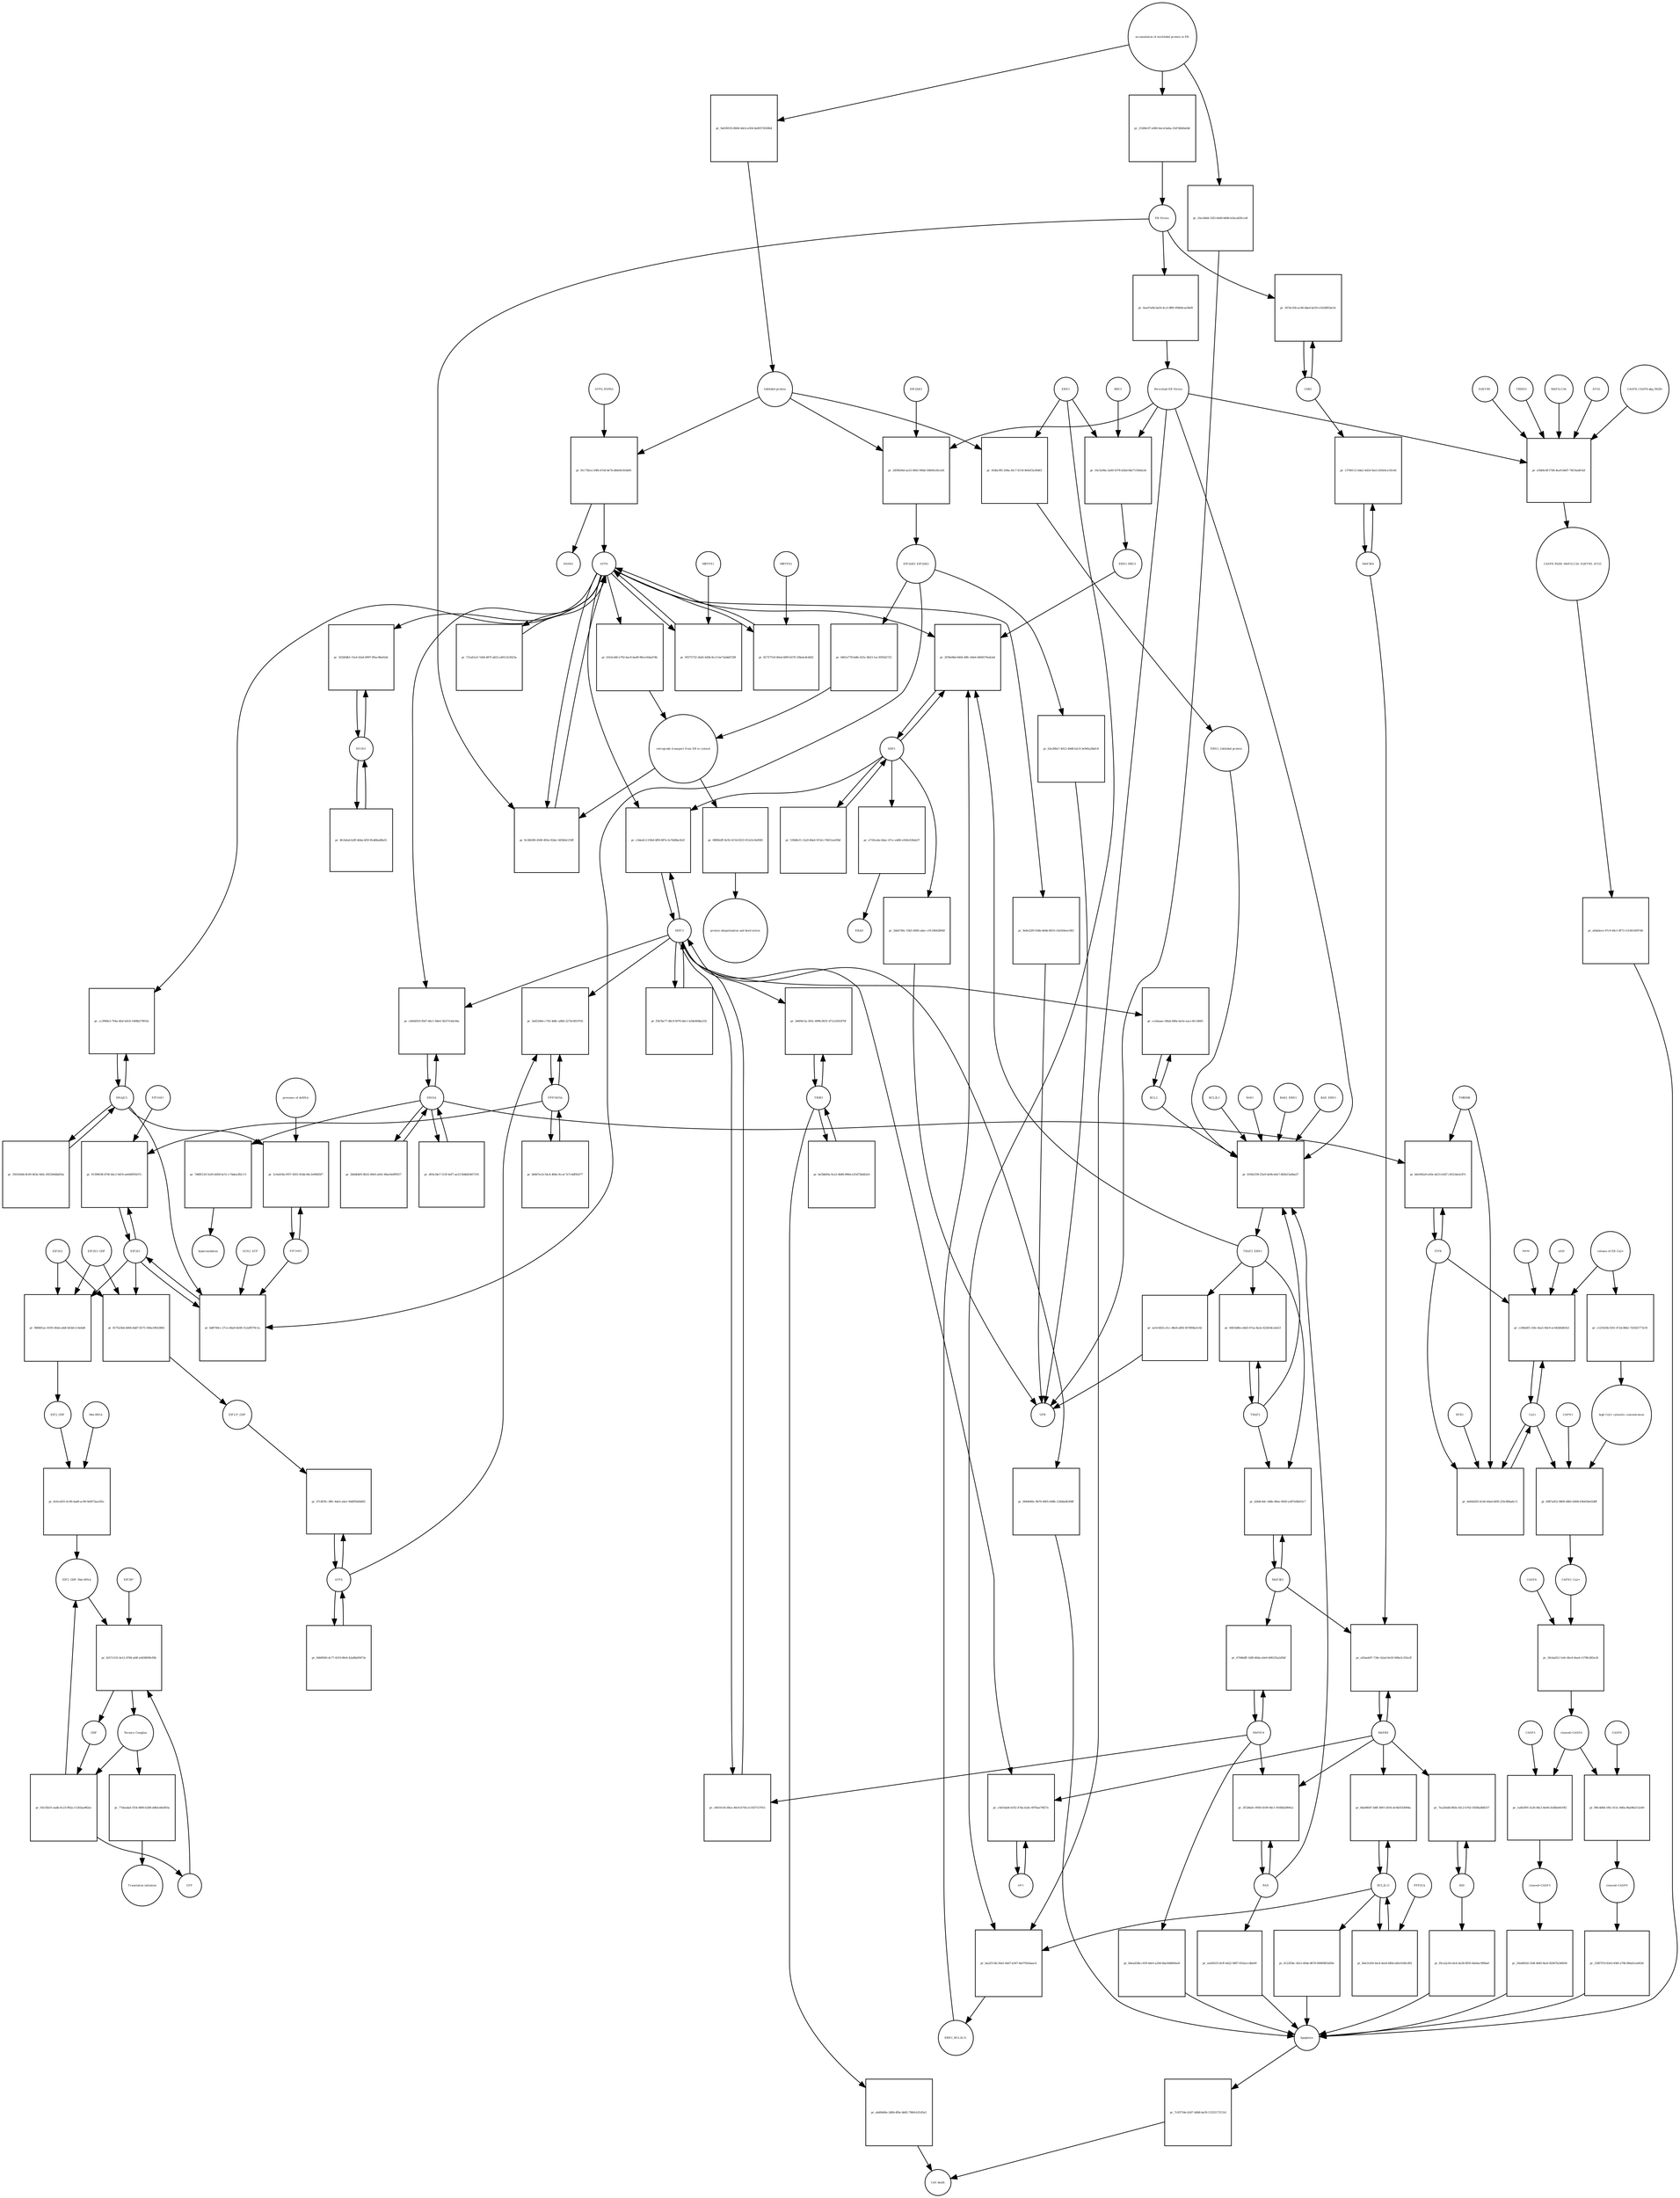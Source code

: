 strict digraph  {
ATF6_HSPA5 [annotation="", bipartite=0, cls=complex, fontsize=4, label=ATF6_HSPA5, shape=circle];
"pr_81c75bca-50fb-47e8-be7b-db6e8c81bb91" [annotation="", bipartite=1, cls=process, fontsize=4, label="pr_81c75bca-50fb-47e8-be7b-db6e8c81bb91", shape=square];
ATF6 [annotation="urn_miriam_hgnc.symbol_ATF6", bipartite=0, cls=macromolecule, fontsize=4, label=ATF6, shape=circle];
HSPA5 [annotation="urn_miriam_hgnc.symbol_HSPA5", bipartite=0, cls=macromolecule, fontsize=4, label=HSPA5, shape=circle];
"Unfolded protein" [annotation="", bipartite=0, cls=macromolecule, fontsize=4, label="Unfolded protein", shape=circle];
ERN1 [annotation="urn_miriam_hgnc.symbol_ERN1", bipartite=0, cls=macromolecule, fontsize=4, label=ERN1, shape=circle];
"pr_454bc9f5-206a-45c7-8118-8e6ef3a30d63" [annotation="", bipartite=1, cls=process, fontsize=4, label="pr_454bc9f5-206a-45c7-8118-8e6ef3a30d63", shape=square];
"ERN1_Unfolded protein" [annotation="", bipartite=0, cls=complex, fontsize=4, label="ERN1_Unfolded protein", shape=circle];
EIF2AK3_EIF2AK3 [annotation="", bipartite=0, cls=complex, fontsize=4, label=EIF2AK3_EIF2AK3, shape=circle];
"pr_6461e778-bdfe-425c-8b23-1ec359542723" [annotation="", bipartite=1, cls=process, fontsize=4, label="pr_6461e778-bdfe-425c-8b23-1ec359542723", shape=square];
"retrograde transport from ER to cytosol" [annotation="", bipartite=0, cls=phenotype, fontsize=4, label="retrograde transport from ER to cytosol", shape=circle];
"pr_61b3cd4f-e792-4ac9-bed9-98ce164ad74b" [annotation="", bipartite=1, cls=process, fontsize=4, label="pr_61b3cd4f-e792-4ac9-bed9-98ce164ad74b", shape=square];
"pr_0890b2ff-8c92-4154-8333-912e5c9e0f49" [annotation="", bipartite=1, cls=process, fontsize=4, label="pr_0890b2ff-8c92-4154-8333-912e5c9e0f49", shape=square];
"protein ubiquitination and destruction" [annotation="", bipartite=0, cls=phenotype, fontsize=4, label="protein ubiquitination and destruction", shape=circle];
"pr_810b2339-25e0-4e0b-b0a7-8b5b15a6ba27" [annotation="", bipartite=1, cls=process, fontsize=4, label="pr_810b2339-25e0-4e0b-b0a7-8b5b15a6ba27", shape=square];
TRAF2_ERN1 [annotation="", bipartite=0, cls=complex, fontsize=4, label=TRAF2_ERN1, shape=circle];
BAK1_ERN1 [annotation="", bipartite=0, cls=complex, fontsize=4, label=BAK1_ERN1, shape=circle];
BAX_ERN1 [annotation="", bipartite=0, cls=complex, fontsize=4, label=BAX_ERN1, shape=circle];
BCL2 [annotation="urn_miriam_hgnc.symbol_BCL2", bipartite=0, cls="nucleic acid feature", fontsize=4, label=BCL2, shape=circle];
BCL2L1 [annotation="urn_miriam_hgnc.symbol_BCL2L1", bipartite=0, cls=macromolecule, fontsize=4, label=BCL2L1, shape=circle];
"Persistant ER Stress" [annotation="", bipartite=0, cls=phenotype, fontsize=4, label="Persistant ER Stress", shape=circle];
BAX [annotation="urn_miriam_hgnc.symbol_BAX", bipartite=0, cls=macromolecule, fontsize=4, label=BAX, shape=circle];
BAK1 [annotation="urn_miriam_hgnc.symbol_BAK1", bipartite=0, cls=macromolecule, fontsize=4, label=BAK1, shape=circle];
TRAF2 [annotation="urn_miriam_hgnc.symbol_TRAF2", bipartite=0, cls=macromolecule, fontsize=4, label=TRAF2, shape=circle];
XBP1 [annotation="urn_miriam_hgnc.symbol_XBP1", bipartite=0, cls=macromolecule, fontsize=4, label=XBP1, shape=circle];
"pr_2f39e0bb-6464-49fc-b9e6-0d94576edcbd" [annotation="", bipartite=1, cls=process, fontsize=4, label="pr_2f39e0bb-6464-49fc-b9e6-0d94576edcbd", shape=square];
ERN1_BBC3 [annotation="", bipartite=0, cls=complex, fontsize=4, label=ERN1_BBC3, shape=circle];
ERN1_BCL2L11 [annotation="", bipartite=0, cls=complex, fontsize=4, label=ERN1_BCL2L11, shape=circle];
"pr_539d0cf1-12a9-46a6-915d-c74651ee05bf" [annotation="", bipartite=1, cls=process, fontsize=4, label="pr_539d0cf1-12a9-46a6-915d-c74651ee05bf", shape=square];
"pr_e718ca4a-6dac-47cc-a460-e504c636ab37" [annotation="", bipartite=1, cls=process, fontsize=4, label="pr_e718ca4a-6dac-47cc-a460-e504c636ab37", shape=square];
ERAD [annotation="", bipartite=0, cls=phenotype, fontsize=4, label=ERAD, shape=circle];
"pr_3deb746c-55b5-4085-abec-c9119b428940" [annotation="", bipartite=1, cls=process, fontsize=4, label="pr_3deb746c-55b5-4085-abec-c9119b428940", shape=square];
UPR [annotation="", bipartite=0, cls=phenotype, fontsize=4, label=UPR, shape=circle];
"pr_6461b86e-ebd3-47ea-8a2e-622b54ca4a53" [annotation="", bipartite=1, cls=process, fontsize=4, label="pr_6461b86e-ebd3-47ea-8a2e-622b54ca4a53", shape=square];
MAPK8 [annotation="urn_miriam_hgnc.symbol_MAPK8", bipartite=0, cls=macromolecule, fontsize=4, label=MAPK8, shape=circle];
"pr_a93aeb97-734c-42ad-9e18-589a3c192e2f" [annotation="", bipartite=1, cls=process, fontsize=4, label="pr_a93aeb97-734c-42ad-9e18-589a3c192e2f", shape=square];
MAP3K4 [annotation="urn_miriam_hgnc.symbol_MAP3K4", bipartite=0, cls=macromolecule, fontsize=4, label=MAP3K4, shape=circle];
MAP3K5 [annotation="urn_miriam_hgnc.symbol_MAP3K5", bipartite=0, cls=macromolecule, fontsize=4, label=MAP3K5, shape=circle];
MAPK14 [annotation="urn_miriam_hgnc.symbol_MAPK14", bipartite=0, cls=macromolecule, fontsize=4, label=MAPK14, shape=circle];
"pr_47946dff-1bf8-40da-a0e9-b90235a2d5bf" [annotation="", bipartite=1, cls=process, fontsize=4, label="pr_47946dff-1bf8-40da-a0e9-b90235a2d5bf", shape=square];
"pr_b0ead34b-c459-4dc6-a29d-6ba56b800ee8" [annotation="", bipartite=1, cls=process, fontsize=4, label="pr_b0ead34b-c459-4dc6-a29d-6ba56b800ee8", shape=square];
Apoptosis [annotation="", bipartite=0, cls=phenotype, fontsize=4, label=Apoptosis, shape=circle];
DDIT3 [annotation="urn_miriam_hgnc.symbol_DDIT3", bipartite=0, cls=macromolecule, fontsize=4, label=DDIT3, shape=circle];
"pr_c8610c45-68ce-40c8-b756-e11837157051" [annotation="", bipartite=1, cls=process, fontsize=4, label="pr_c8610c45-68ce-40c8-b756-e11837157051", shape=square];
"pr_0944049c-9b70-4905-b986-124bbe8b308f" [annotation="", bipartite=1, cls=process, fontsize=4, label="pr_0944049c-9b70-4905-b986-124bbe8b308f", shape=square];
"pr_ccebaaac-68ab-406a-be5e-eacc3fc14665" [annotation="", bipartite=1, cls=process, fontsize=4, label="pr_ccebaaac-68ab-406a-be5e-eacc3fc14665", shape=square];
"pr_9c3843f6-4569-493a-92da-14f2b0e135ff" [annotation="", bipartite=1, cls=process, fontsize=4, label="pr_9c3843f6-4569-493a-92da-14f2b0e135ff", shape=square];
"ER Stress" [annotation="", bipartite=0, cls=phenotype, fontsize=4, label="ER Stress", shape=circle];
"pr_95575732-2bd5-4d3b-8cc5-be73ab6d72f8" [annotation="", bipartite=1, cls=process, fontsize=4, label="pr_95575732-2bd5-4d3b-8cc5-be73ab6d72f8", shape=square];
MBTPS1 [annotation="urn_miriam_hgnc.symbol_MBTPS1", bipartite=0, cls=macromolecule, fontsize=4, label=MBTPS1, shape=circle];
"pr_817577e9-49ed-49f9-b576-1f8a4c8cbfd2" [annotation="", bipartite=1, cls=process, fontsize=4, label="pr_817577e9-49ed-49f9-b576-1f8a4c8cbfd2", shape=square];
MBTPS2 [annotation="urn_miriam_hgnc.symbol_MBTPS2", bipartite=0, cls=macromolecule, fontsize=4, label=MBTPS2, shape=circle];
"pr_721a61a5-7e84-487f-a822-a40123cf623a" [annotation="", bipartite=1, cls=process, fontsize=4, label="pr_721a61a5-7e84-487f-a822-a40123cf623a", shape=square];
"pr_f5b7be77-48c9-4976-b6c1-b34e664ba332" [annotation="", bipartite=1, cls=process, fontsize=4, label="pr_f5b7be77-48c9-4976-b6c1-b34e664ba332", shape=square];
"pr_c5deefc2-036d-4ff8-887e-fa7448be2b1f" [annotation="", bipartite=1, cls=process, fontsize=4, label="pr_c5deefc2-036d-4ff8-887e-fa7448be2b1f", shape=square];
EIF2S1 [annotation="urn_miriam_hgnc.symbol_EIF2S1", bipartite=0, cls=macromolecule, fontsize=4, label=EIF2S1, shape=circle];
"pr_bd8749cc-27ce-46a9-8e08-512aff079c1a" [annotation="", bipartite=1, cls=process, fontsize=4, label="pr_bd8749cc-27ce-46a9-8e08-512aff079c1a", shape=square];
GCN2_ATP [annotation="", bipartite=0, cls=complex, fontsize=4, label=GCN2_ATP, shape=circle];
EIF2AK2 [annotation="urn_miriam_hgnc.symbol_EIF2AK2", bipartite=0, cls=macromolecule, fontsize=4, label=EIF2AK2, shape=circle];
DNAJC3 [annotation="urn_miriam_hgnc.symbol_DNAJC3", bipartite=0, cls=macromolecule, fontsize=4, label=DNAJC3, shape=circle];
EIF2S2 [annotation="urn_miriam_hgnc.symbol_EIF2S2", bipartite=0, cls=macromolecule, fontsize=4, label=EIF2S2, shape=circle];
"pr_988401ac-8195-40ab-a4df-b63dc1c0ebd4" [annotation="", bipartite=1, cls=process, fontsize=4, label="pr_988401ac-8195-40ab-a4df-b63dc1c0ebd4", shape=square];
EIF2S3_GDP [annotation="", bipartite=0, cls=complex, fontsize=4, label=EIF2S3_GDP, shape=circle];
EIF2_GDP [annotation="", bipartite=0, cls=complex, fontsize=4, label=EIF2_GDP, shape=circle];
"EIF2_GDP_Met-tRNA" [annotation="", bipartite=0, cls=complex, fontsize=4, label="EIF2_GDP_Met-tRNA", shape=circle];
"pr_6257c533-4e12-4784-afdf-a4438099cf0b" [annotation="", bipartite=1, cls=process, fontsize=4, label="pr_6257c533-4e12-4784-afdf-a4438099cf0b", shape=square];
"Ternary Complex" [annotation="", bipartite=0, cls=complex, fontsize=4, label="Ternary Complex", shape=circle];
"EIF2B*" [annotation="", bipartite=0, cls=complex, fontsize=4, label="EIF2B*", shape=circle];
GTP [annotation="urn_miriam_obo.chebi_CHEBI%3A57600", bipartite=0, cls="simple chemical", fontsize=4, label=GTP, shape=circle];
GDP [annotation="urn_miriam_obo.chebi_CHEBI%3A65180", bipartite=0, cls="simple chemical", fontsize=4, label=GDP, shape=circle];
"pr_03e35b31-eadb-4c23-992a-11263aa982ec" [annotation="", bipartite=1, cls=process, fontsize=4, label="pr_03e35b31-eadb-4c23-992a-11263aa982ec", shape=square];
ATF4 [annotation="urn_miriam_hgnc.symbol_ATF4", bipartite=0, cls=macromolecule, fontsize=4, label=ATF4, shape=circle];
"pr_97c8f3fc-38fc-4de5-a4a1-94df05bfdd92" [annotation="", bipartite=1, cls=process, fontsize=4, label="pr_97c8f3fc-38fc-4de5-a4a1-94df05bfdd92", shape=square];
"EIF2-P_GDP" [annotation="", bipartite=0, cls=complex, fontsize=4, label="EIF2-P_GDP", shape=circle];
"pr_f446f9d5-dc77-4319-8fe8-42a88af9473e" [annotation="", bipartite=1, cls=process, fontsize=4, label="pr_f446f9d5-dc77-4319-8fe8-42a88af9473e", shape=square];
PPP1R15A [annotation="urn_miriam_hgnc.symbol_PPP1R15A", bipartite=0, cls=macromolecule, fontsize=4, label=PPP1R15A, shape=circle];
"pr_5a65240e-c763-4d8c-a8b0-2274c08197d1" [annotation="", bipartite=1, cls=process, fontsize=4, label="pr_5a65240e-c763-4d8c-a8b0-2274c08197d1", shape=square];
"pr_b8467ecb-54c4-466e-9ccd-7e7c4df92477" [annotation="", bipartite=1, cls=process, fontsize=4, label="pr_b8467ecb-54c4-466e-9ccd-7e7c4df92477", shape=square];
"pr_77deadad-1f54-4800-b286-ddfdcd4e693a" [annotation="", bipartite=1, cls=process, fontsize=4, label="pr_77deadad-1f54-4800-b286-ddfdcd4e693a", shape=square];
"Translation initiation" [annotation="", bipartite=0, cls=phenotype, fontsize=4, label="Translation initiation", shape=circle];
"pr_b2b8c4dc-3d8e-49ee-9450-a387e0bb53c7" [annotation="", bipartite=1, cls=process, fontsize=4, label="pr_b2b8c4dc-3d8e-49ee-9450-a387e0bb53c7", shape=square];
ERO1A [annotation="urn_miriam_hgnc.symbol_ERO1A", bipartite=0, cls=macromolecule, fontsize=4, label=ERO1A, shape=circle];
"pr_cb60d503-f0d7-46c1-9de0-30cf7e3dc64a" [annotation="", bipartite=1, cls=process, fontsize=4, label="pr_cb60d503-f0d7-46c1-9de0-30cf7e3dc64a", shape=square];
"pr_d93e34e7-515f-4ef7-ae23-fb4b82467193" [annotation="", bipartite=1, cls=process, fontsize=4, label="pr_d93e34e7-515f-4ef7-ae23-fb4b82467193", shape=square];
"pr_91396638-d74f-44c2-9d19-ae646f05637c" [annotation="", bipartite=1, cls=process, fontsize=4, label="pr_91396638-d74f-44c2-9d19-ae646f05637c", shape=square];
EIF2AK1 [annotation="urn_miriam_hgnc.symbol_EIF2AK1", bipartite=0, cls=macromolecule, fontsize=4, label=EIF2AK1, shape=circle];
"pr_3f328a0c-0959-4109-9dc1-916fbb28941a" [annotation="", bipartite=1, cls=process, fontsize=4, label="pr_3f328a0c-0959-4109-9dc1-916fbb28941a", shape=square];
"pr_eed361f3-8cff-4d22-9087-81faeccdbe00" [annotation="", bipartite=1, cls=process, fontsize=4, label="pr_eed361f3-8cff-4d22-9087-81faeccdbe00", shape=square];
"Ca2+" [annotation="urn_miriam_obo.chebi_CHEBI%3A29108", bipartite=0, cls="simple chemical", fontsize=4, label="Ca2+", shape=circle];
"pr_c249a6f3-33fe-4ea5-9dc9-ec442b0d61b3" [annotation="", bipartite=1, cls=process, fontsize=4, label="pr_c249a6f3-33fe-4ea5-9dc9-ec442b0d61b3", shape=square];
"release of ER Ca2+" [annotation="", bipartite=0, cls=phenotype, fontsize=4, label="release of ER Ca2+", shape=circle];
ITPR [annotation="urn_miriam_hgnc.symbol_ITPR1|urn_miriam_hgnc.symbol_ITPR2|urn_miriam_hgnc.symbol_ITPR3", bipartite=0, cls=macromolecule, fontsize=4, label=ITPR, shape=circle];
MAM [annotation="", bipartite=0, cls=phenotype, fontsize=4, label=MAM, shape=circle];
s619 [annotation="", bipartite=0, cls=complex, fontsize=4, label=s619, shape=circle];
"pr_13766112-6da2-4d24-9ae2-b50e4ce33c6d" [annotation="", bipartite=1, cls=process, fontsize=4, label="pr_13766112-6da2-4d24-9ae2-b50e4ce33c6d", shape=square];
CDK5 [annotation="urn_miriam_hgnc.symbol_CDK5", bipartite=0, cls=macromolecule, fontsize=4, label=CDK5, shape=circle];
"pr_307dc55b-ac96-4bed-be59-e102df81be1b" [annotation="", bipartite=1, cls="uncertain process", fontsize=4, label="pr_307dc55b-ac96-4bed-be59-e102df81be1b", shape=square];
"pr_7c83734e-b247-4db8-be59-15253172151d" [annotation="", bipartite=1, cls=process, fontsize=4, label="pr_7c83734e-b247-4db8-be59-15253172151d", shape=square];
"Cell death" [annotation="", bipartite=0, cls=phenotype, fontsize=4, label="Cell death", shape=circle];
"pr_de84d205-6cb0-40ad-bf09-218c80ba6c11" [annotation="", bipartite=1, cls=process, fontsize=4, label="pr_de84d205-6cb0-40ad-bf09-218c80ba6c11", shape=square];
TMBIM6 [annotation="urn_miriam_hgnc.symbol_TMBIM6", bipartite=0, cls=macromolecule, fontsize=4, label=TMBIM6, shape=circle];
RYR1 [annotation="urn_miriam_hgnc.symbol_RYR1", bipartite=0, cls=macromolecule, fontsize=4, label=RYR1, shape=circle];
EIF2AK3 [annotation="urn_miriam_hgnc.symbol_EIF2AK3", bipartite=0, cls=macromolecule, fontsize=4, label=EIF2AK3, shape=circle];
"pr_2d59b56d-aa23-4843-99dd-50b00e28ce26" [annotation="", bipartite=1, cls=process, fontsize=4, label="pr_2d59b56d-aa23-4843-99dd-50b00e28ce26", shape=square];
"pr_7d885120-5e20-4d58-bc51-c74dea382c13" [annotation="", bipartite=1, cls=process, fontsize=4, label="pr_7d885120-5e20-4d58-bc51-c74dea382c13", shape=square];
hyperoxidation [annotation="", bipartite=0, cls=phenotype, fontsize=4, label=hyperoxidation, shape=circle];
"pr_2b0db405-8b32-49e0-a641-46ee9a9f9557" [annotation="", bipartite=1, cls=process, fontsize=4, label="pr_2b0db405-8b32-49e0-a641-46ee9a9f9557", shape=square];
"pr_0ae47a0b-ba50-4ccf-8ff6-958b9cae5b09" [annotation="", bipartite=1, cls=process, fontsize=4, label="pr_0ae47a0b-ba50-4ccf-8ff6-958b9cae5b09", shape=square];
"CASP8_CASP8-ubq_FADD" [annotation="", bipartite=0, cls=complex, fontsize=4, label="CASP8_CASP8-ubq_FADD", shape=circle];
"pr_e5b66c8f-f7d9-4ea9-b8d7-74f14adfcfaf" [annotation="", bipartite=1, cls=process, fontsize=4, label="pr_e5b66c8f-f7d9-4ea9-b8d7-74f14adfcfaf", shape=square];
"SQSTM1 " [annotation="urn_miriam_hgnc.symbol_SQSTM1", bipartite=0, cls=macromolecule, fontsize=4, label="SQSTM1 ", shape=circle];
CASP8_FADD_MAP1LC3A_SQSTM1_ATG5 [annotation="", bipartite=0, cls=complex, fontsize=4, label=CASP8_FADD_MAP1LC3A_SQSTM1_ATG5, shape=circle];
TRIM13 [annotation="urn_miriam_hgnc.symbol_TRIM13", bipartite=0, cls=macromolecule, fontsize=4, label=TRIM13, shape=circle];
MAP1LC3A [annotation="urn_miriam_hgnc.symbol_MAP1LC3A", bipartite=0, cls=macromolecule, fontsize=4, label=MAP1LC3A, shape=circle];
ATG5 [annotation="urn_miriam_hgnc.symbol_ATG5", bipartite=0, cls=macromolecule, fontsize=4, label=ATG5, shape=circle];
"pr_afdabece-97c9-44c1-8f73-1514614097d0" [annotation="", bipartite=1, cls=process, fontsize=4, label="pr_afdabece-97c9-44c1-8f73-1514614097d0", shape=square];
"AP-1" [annotation="urn_miriam_hgnc.symbol_FOS|urn_miriam_hgnc.symbol_FOSB|urn_miriam_hgnc.symbol_FOSL1|urn_miriam_hgnc.symbol_FOSL2|urn_miriam_hgnc.symbol_JUN|urn_miriam_hgnc.symbol_JUNB|urn_miriam_hgnc.symbol_JUND", bipartite=0, cls=macromolecule, fontsize=4, label="AP-1", shape=circle];
"pr_c5d10ab4-b102-47da-b2dc-697bae79f27e" [annotation="", bipartite=1, cls=process, fontsize=4, label="pr_c5d10ab4-b102-47da-b2dc-697bae79f27e", shape=square];
"pr_5c0a818a-f057-4501-81bb-66c2e90fd5f7" [annotation="", bipartite=1, cls=process, fontsize=4, label="pr_5c0a818a-f057-4501-81bb-66c2e90fd5f7", shape=square];
"presence of dsRNA" [annotation="", bipartite=0, cls=phenotype, fontsize=4, label="presence of dsRNA", shape=circle];
"Met-tRNA" [annotation="urn_miriam_hgnc_HGNC%3A34779", bipartite=0, cls="nucleic acid feature", fontsize=4, label="Met-tRNA", shape=circle];
"pr_8c6ce831-6c99-4ad9-ac99-9ef673aa182c" [annotation="", bipartite=1, cls=process, fontsize=4, label="pr_8c6ce831-6c99-4ad9-ac99-9ef673aa182c", shape=square];
"pr_8175e5b4-b664-4dd7-8375-506a19652804" [annotation="", bipartite=1, cls=process, fontsize=4, label="pr_8175e5b4-b664-4dd7-8375-506a19652804", shape=square];
"accumulation of misfolded protein in ER" [annotation="", bipartite=0, cls=phenotype, fontsize=4, label="accumulation of misfolded protein in ER", shape=circle];
"pr_9a038193-8666-4dcb-a504-4a00574549b4" [annotation="", bipartite=1, cls=process, fontsize=4, label="pr_9a038193-8666-4dcb-a504-4a00574549b4", shape=square];
"pr_21684c97-e060-4ecd-beba-25d7db40afdd" [annotation="", bipartite=1, cls=process, fontsize=4, label="pr_21684c97-e060-4ecd-beba-25d7db40afdd", shape=square];
"pr_1fac0dd4-33f3-4449-b696-b1bca82fcce8" [annotation="", bipartite=1, cls=process, fontsize=4, label="pr_1fac0dd4-33f3-4449-b696-b1bca82fcce8", shape=square];
"pr_62e390a7-4012-49d8-b2c9-3e945a28efc8" [annotation="", bipartite=1, cls=process, fontsize=4, label="pr_62e390a7-4012-49d8-b2c9-3e945a28efc8", shape=square];
"pr_ee5c0d1b-cfcc-48e8-a892-fb76f6be3c42" [annotation="", bipartite=1, cls=process, fontsize=4, label="pr_ee5c0d1b-cfcc-48e8-a892-fb76f6be3c42", shape=square];
"pr_9e8e22f0-934b-4b4b-8033-c0a504eec083" [annotation="", bipartite=1, cls=process, fontsize=4, label="pr_9e8e22f0-934b-4b4b-8033-c0a504eec083", shape=square];
BCL2L11 [annotation="urn_miriam_hgnc.symbol_BCL2L11", bipartite=0, cls=macromolecule, fontsize=4, label=BCL2L11, shape=circle];
"pr_6be48047-b4ff-4901-b016-dc4b5554004a" [annotation="", bipartite=1, cls=process, fontsize=4, label="pr_6be48047-b4ff-4901-b016-dc4b5554004a", shape=square];
BID [annotation="urn_miriam_hgnc.symbol_BID", bipartite=0, cls=macromolecule, fontsize=4, label=BID, shape=circle];
"pr_7ea20a8d-883e-45c2-b7b3-505fba8b8337" [annotation="", bipartite=1, cls=process, fontsize=4, label="pr_7ea20a8d-883e-45c2-b7b3-505fba8b8337", shape=square];
"pr_6123f3bc-45e1-40da-8678-090f0803d50e" [annotation="", bipartite=1, cls=process, fontsize=4, label="pr_6123f3bc-45e1-40da-8678-090f0803d50e", shape=square];
"pr_f0ca2a34-e4cb-4a38-8f50-44e6ac9f6ba0" [annotation="", bipartite=1, cls=process, fontsize=4, label="pr_f0ca2a34-e4cb-4a38-8f50-44e6ac9f6ba0", shape=square];
"pr_ba2d7c4b-30a5-44d7-b347-4a0793ebaacb" [annotation="", bipartite=1, cls=process, fontsize=4, label="pr_ba2d7c4b-30a5-44d7-b347-4a0793ebaacb", shape=square];
"pr_16c5a94a-2a60-4378-b2bd-6be7135b4a3d" [annotation="", bipartite=1, cls=process, fontsize=4, label="pr_16c5a94a-2a60-4378-b2bd-6be7135b4a3d", shape=square];
BBC3 [annotation="urn_miriam_hgnc.symbol_BBC3", bipartite=0, cls=macromolecule, fontsize=4, label=BBC3, shape=circle];
"pr_b0e31d34-fdcd-4ee8-bfbd-ab0c634fcd93" [annotation="", bipartite=1, cls=process, fontsize=4, label="pr_b0e31d34-fdcd-4ee8-bfbd-ab0c634fcd93", shape=square];
PPP2CA [annotation="urn_miriam_hgnc.symbol_PPP2CA", bipartite=0, cls=macromolecule, fontsize=4, label=PPP2CA, shape=circle];
TRIB3 [annotation="urn_miriam_hgnc.symbol_TRIB3", bipartite=0, cls=macromolecule, fontsize=4, label=TRIB3, shape=circle];
"pr_24600c5a-305c-499b-8031-d71e2581870f" [annotation="", bipartite=1, cls=process, fontsize=4, label="pr_24600c5a-305c-499b-8031-d71e2581870f", shape=square];
"pr_be5bb69a-9ca2-4b86-896d-e25d72bd42a9" [annotation="", bipartite=1, cls=process, fontsize=4, label="pr_be5bb69a-9ca2-4b86-896d-e25d72bd42a9", shape=square];
"pr_abd04d6e-2d0b-4f0e-bb82-7860cb31d5e2" [annotation="", bipartite=1, cls=process, fontsize=4, label="pr_abd04d6e-2d0b-4f0e-bb82-7860cb31d5e2", shape=square];
"pr_c125416b-f201-472d-86b1-7d1825773c91" [annotation="", bipartite=1, cls=process, fontsize=4, label="pr_c125416b-f201-472d-86b1-7d1825773c91", shape=square];
"high Ca2+ cytosolic concentration" [annotation="", bipartite=0, cls=phenotype, fontsize=4, label="high Ca2+ cytosolic concentration", shape=circle];
"pr_cc3906e3-704a-4faf-b418-1068b27991fe" [annotation="", bipartite=1, cls=process, fontsize=4, label="pr_cc3906e3-704a-4faf-b418-1068b27991fe", shape=square];
"pr_3561b9d4-8c69-463a-9d3c-69220d4bd50a" [annotation="", bipartite=1, cls=process, fontsize=4, label="pr_3561b9d4-8c69-463a-9d3c-69220d4bd50a", shape=square];
"pr_b0e945a9-e45e-4e53-b3d7-c85234a5c87c" [annotation="", bipartite=1, cls=process, fontsize=4, label="pr_b0e945a9-e45e-4e53-b3d7-c85234a5c87c", shape=square];
CASP4 [annotation="urn_miriam_hgnc.symbol_CASP4", bipartite=0, cls=macromolecule, fontsize=4, label=CASP4, shape=circle];
"pr_50cba921-1efe-4bc6-9ea4-c579fe285e24" [annotation="", bipartite=1, cls=process, fontsize=4, label="pr_50cba921-1efe-4bc6-9ea4-c579fe285e24", shape=square];
"cleaved~CASP4" [annotation="urn_miriam_hgnc.symbol_CASP4", bipartite=0, cls=macromolecule, fontsize=4, label="cleaved~CASP4", shape=circle];
"CAPN1_Ca2+" [annotation="", bipartite=0, cls=complex, fontsize=4, label="CAPN1_Ca2+", shape=circle];
CASP3 [annotation="urn_miriam_hgnc.symbol_CASP3", bipartite=0, cls=macromolecule, fontsize=4, label=CASP3, shape=circle];
"pr_1a6b3f91-fa30-48c2-8e06-d1dfbe6619f2" [annotation="", bipartite=1, cls=process, fontsize=4, label="pr_1a6b3f91-fa30-48c2-8e06-d1dfbe6619f2", shape=square];
"cleaved~CASP3" [annotation="urn_miriam_hgnc.symbol_CASP3", bipartite=0, cls=macromolecule, fontsize=4, label="cleaved~CASP3", shape=circle];
CASP9 [annotation="urn_miriam_hgnc.symbol_CSAP9", bipartite=0, cls=macromolecule, fontsize=4, label=CASP9, shape=circle];
"pr_f8fcdd9d-1f0c-415c-9d0a-8ba98a512e00" [annotation="", bipartite=1, cls=process, fontsize=4, label="pr_f8fcdd9d-1f0c-415c-9d0a-8ba98a512e00", shape=square];
"cleaved~CASP9" [annotation="urn_miriam_hgnc.symbol_CASP9", bipartite=0, cls=macromolecule, fontsize=4, label="cleaved~CASP9", shape=circle];
CAPN1 [annotation="urn_miriam_hgnc.symbol_CAPN1", bipartite=0, cls=macromolecule, fontsize=4, label=CAPN1, shape=circle];
"pr_6087a052-9800-48b5-b908-636430e62d0f" [annotation="", bipartite=1, cls=process, fontsize=4, label="pr_6087a052-9800-48b5-b908-636430e62d0f", shape=square];
"pr_20ed692d-53df-4b85-8eef-82067b246936" [annotation="", bipartite=1, cls=process, fontsize=4, label="pr_20ed692d-53df-4b85-8eef-82067b246936", shape=square];
"pr_23f87f19-83e0-456f-a70b-f86afa1a843d" [annotation="", bipartite=1, cls=process, fontsize=4, label="pr_23f87f19-83e0-456f-a70b-f86afa1a843d", shape=square];
HYOU1 [annotation="urn_miriam_hgnc.symbol_HYOU1", bipartite=0, cls=macromolecule, fontsize=4, label=HYOU1, shape=circle];
"pr_32540db5-15e4-43a6-8997-fffac9be02dc" [annotation="", bipartite=1, cls=process, fontsize=4, label="pr_32540db5-15e4-43a6-8997-fffac9be02dc", shape=square];
"pr_4fcfafad-b2ff-46da-bf5f-ffed6bed8a03" [annotation="", bipartite=1, cls=process, fontsize=4, label="pr_4fcfafad-b2ff-46da-bf5f-ffed6bed8a03", shape=square];
ATF6_HSPA5 -> "pr_81c75bca-50fb-47e8-be7b-db6e8c81bb91"  [annotation="", interaction_type=consumption];
"pr_81c75bca-50fb-47e8-be7b-db6e8c81bb91" -> ATF6  [annotation="", interaction_type=production];
"pr_81c75bca-50fb-47e8-be7b-db6e8c81bb91" -> HSPA5  [annotation="", interaction_type=production];
ATF6 -> "pr_61b3cd4f-e792-4ac9-bed9-98ce164ad74b"  [annotation="", interaction_type=consumption];
ATF6 -> "pr_2f39e0bb-6464-49fc-b9e6-0d94576edcbd"  [annotation="urn_miriam_pubmed_26587781|urn_miriam_pubmed_23430059", interaction_type=catalysis];
ATF6 -> "pr_9c3843f6-4569-493a-92da-14f2b0e135ff"  [annotation="", interaction_type=consumption];
ATF6 -> "pr_95575732-2bd5-4d3b-8cc5-be73ab6d72f8"  [annotation="", interaction_type=consumption];
ATF6 -> "pr_817577e9-49ed-49f9-b576-1f8a4c8cbfd2"  [annotation="", interaction_type=consumption];
ATF6 -> "pr_721a61a5-7e84-487f-a822-a40123cf623a"  [annotation="", interaction_type=consumption];
ATF6 -> "pr_c5deefc2-036d-4ff8-887e-fa7448be2b1f"  [annotation="urn_miriam_pubmed_26587781|urn_miriam_pubmed_17991856|urn_miriam_pubmed_28843399", interaction_type=catalysis];
ATF6 -> "pr_cb60d503-f0d7-46c1-9de0-30cf7e3dc64a"  [annotation="urn_miriam_pubmed_23850759|urn_miriam_pubmed_25387528", interaction_type=catalysis];
ATF6 -> "pr_9e8e22f0-934b-4b4b-8033-c0a504eec083"  [annotation="", interaction_type=consumption];
ATF6 -> "pr_cc3906e3-704a-4faf-b418-1068b27991fe"  [annotation="urn_miriam_pubmed_12601012|urn_miriam_pubmed_18360008", interaction_type=catalysis];
ATF6 -> "pr_32540db5-15e4-43a6-8997-fffac9be02dc"  [annotation=urn_miriam_pubmed_18360008, interaction_type=catalysis];
"Unfolded protein" -> "pr_81c75bca-50fb-47e8-be7b-db6e8c81bb91"  [annotation="urn_miriam_pubmed_19509052|urn_miriam_pubmed_12847084|urn_miriam_pubmed_23850759", interaction_type=catalysis];
"Unfolded protein" -> "pr_454bc9f5-206a-45c7-8118-8e6ef3a30d63"  [annotation="", interaction_type=consumption];
"Unfolded protein" -> "pr_2d59b56d-aa23-4843-99dd-50b00e28ce26"  [annotation=urn_miriam_pubmed_17991856, interaction_type=catalysis];
ERN1 -> "pr_454bc9f5-206a-45c7-8118-8e6ef3a30d63"  [annotation="", interaction_type=consumption];
ERN1 -> "pr_ba2d7c4b-30a5-44d7-b347-4a0793ebaacb"  [annotation="", interaction_type=consumption];
ERN1 -> "pr_16c5a94a-2a60-4378-b2bd-6be7135b4a3d"  [annotation="", interaction_type=consumption];
"pr_454bc9f5-206a-45c7-8118-8e6ef3a30d63" -> "ERN1_Unfolded protein"  [annotation="", interaction_type=production];
"ERN1_Unfolded protein" -> "pr_810b2339-25e0-4e0b-b0a7-8b5b15a6ba27"  [annotation="", interaction_type=consumption];
EIF2AK3_EIF2AK3 -> "pr_6461e778-bdfe-425c-8b23-1ec359542723"  [annotation="", interaction_type=consumption];
EIF2AK3_EIF2AK3 -> "pr_bd8749cc-27ce-46a9-8e08-512aff079c1a"  [annotation="urn_miriam_pubmed_12667446|urn_miriam_pubmed_16246152|urn_miriam_pubmed_12601012|urn_miriam_pubmed_23850759|urn_miriam_pubmed_18360008|urn_miriam_pubmed_26587781", interaction_type=catalysis];
EIF2AK3_EIF2AK3 -> "pr_62e390a7-4012-49d8-b2c9-3e945a28efc8"  [annotation="", interaction_type=consumption];
"pr_6461e778-bdfe-425c-8b23-1ec359542723" -> "retrograde transport from ER to cytosol"  [annotation="", interaction_type=production];
"retrograde transport from ER to cytosol" -> "pr_0890b2ff-8c92-4154-8333-912e5c9e0f49"  [annotation="", interaction_type=consumption];
"retrograde transport from ER to cytosol" -> "pr_9c3843f6-4569-493a-92da-14f2b0e135ff"  [annotation="urn_miriam_pubmed_18360008|urn_miriam_pubmed_17991856|urn_miriam_pubmed_26587781|urn_miriam_pubmed_12847084", interaction_type=inhibition];
"pr_61b3cd4f-e792-4ac9-bed9-98ce164ad74b" -> "retrograde transport from ER to cytosol"  [annotation="", interaction_type=production];
"pr_0890b2ff-8c92-4154-8333-912e5c9e0f49" -> "protein ubiquitination and destruction"  [annotation="", interaction_type=production];
"pr_810b2339-25e0-4e0b-b0a7-8b5b15a6ba27" -> TRAF2_ERN1  [annotation="", interaction_type=production];
TRAF2_ERN1 -> "pr_2f39e0bb-6464-49fc-b9e6-0d94576edcbd"  [annotation="urn_miriam_pubmed_26587781|urn_miriam_pubmed_23430059", interaction_type=catalysis];
TRAF2_ERN1 -> "pr_6461b86e-ebd3-47ea-8a2e-622b54ca4a53"  [annotation=urn_miriam_pubmed_23850759, interaction_type=catalysis];
TRAF2_ERN1 -> "pr_b2b8c4dc-3d8e-49ee-9450-a387e0bb53c7"  [annotation=urn_miriam_pubmed_23850759, interaction_type=catalysis];
TRAF2_ERN1 -> "pr_ee5c0d1b-cfcc-48e8-a892-fb76f6be3c42"  [annotation="", interaction_type=consumption];
BAK1_ERN1 -> "pr_810b2339-25e0-4e0b-b0a7-8b5b15a6ba27"  [annotation="urn_miriam_pubmed_23850759|urn_miriam_pubmed_23430059|urn_miriam_pubmed_26587781", interaction_type=catalysis];
BAX_ERN1 -> "pr_810b2339-25e0-4e0b-b0a7-8b5b15a6ba27"  [annotation="urn_miriam_pubmed_23850759|urn_miriam_pubmed_23430059|urn_miriam_pubmed_26587781", interaction_type=catalysis];
BCL2 -> "pr_810b2339-25e0-4e0b-b0a7-8b5b15a6ba27"  [annotation="urn_miriam_pubmed_23850759|urn_miriam_pubmed_23430059|urn_miriam_pubmed_26587781", interaction_type=inhibition];
BCL2 -> "pr_ccebaaac-68ab-406a-be5e-eacc3fc14665"  [annotation="", interaction_type=consumption];
BCL2L1 -> "pr_810b2339-25e0-4e0b-b0a7-8b5b15a6ba27"  [annotation="urn_miriam_pubmed_23850759|urn_miriam_pubmed_23430059|urn_miriam_pubmed_26587781", interaction_type=inhibition];
"Persistant ER Stress" -> "pr_810b2339-25e0-4e0b-b0a7-8b5b15a6ba27"  [annotation="urn_miriam_pubmed_23850759|urn_miriam_pubmed_23430059|urn_miriam_pubmed_26587781", interaction_type=inhibition];
"Persistant ER Stress" -> "pr_2d59b56d-aa23-4843-99dd-50b00e28ce26"  [annotation=urn_miriam_pubmed_17991856, interaction_type=catalysis];
"Persistant ER Stress" -> "pr_e5b66c8f-f7d9-4ea9-b8d7-74f14adfcfaf"  [annotation=urn_miriam_pubmed_17991856, interaction_type=catalysis];
"Persistant ER Stress" -> "pr_ba2d7c4b-30a5-44d7-b347-4a0793ebaacb"  [annotation="urn_miriam_pubmed_23850759|urn_miriam_pubmed_23430059|urn_miriam_pubmed_26587781", interaction_type=inhibition];
"Persistant ER Stress" -> "pr_16c5a94a-2a60-4378-b2bd-6be7135b4a3d"  [annotation="urn_miriam_pubmed_23430059|urn_miriam_pubmed_17991856", interaction_type=inhibition];
BAX -> "pr_810b2339-25e0-4e0b-b0a7-8b5b15a6ba27"  [annotation="urn_miriam_pubmed_23850759|urn_miriam_pubmed_23430059|urn_miriam_pubmed_26587781", interaction_type=catalysis];
BAX -> "pr_3f328a0c-0959-4109-9dc1-916fbb28941a"  [annotation="", interaction_type=consumption];
BAX -> "pr_eed361f3-8cff-4d22-9087-81faeccdbe00"  [annotation="", interaction_type=consumption];
BAK1 -> "pr_810b2339-25e0-4e0b-b0a7-8b5b15a6ba27"  [annotation="urn_miriam_pubmed_23850759|urn_miriam_pubmed_23430059|urn_miriam_pubmed_26587781", interaction_type=catalysis];
TRAF2 -> "pr_810b2339-25e0-4e0b-b0a7-8b5b15a6ba27"  [annotation="", interaction_type=consumption];
TRAF2 -> "pr_6461b86e-ebd3-47ea-8a2e-622b54ca4a53"  [annotation="", interaction_type=consumption];
TRAF2 -> "pr_b2b8c4dc-3d8e-49ee-9450-a387e0bb53c7"  [annotation=urn_miriam_pubmed_23850759, interaction_type=catalysis];
XBP1 -> "pr_2f39e0bb-6464-49fc-b9e6-0d94576edcbd"  [annotation="", interaction_type=consumption];
XBP1 -> "pr_539d0cf1-12a9-46a6-915d-c74651ee05bf"  [annotation="", interaction_type=consumption];
XBP1 -> "pr_e718ca4a-6dac-47cc-a460-e504c636ab37"  [annotation="", interaction_type=consumption];
XBP1 -> "pr_3deb746c-55b5-4085-abec-c9119b428940"  [annotation="", interaction_type=consumption];
XBP1 -> "pr_c5deefc2-036d-4ff8-887e-fa7448be2b1f"  [annotation="urn_miriam_pubmed_26587781|urn_miriam_pubmed_17991856|urn_miriam_pubmed_28843399", interaction_type=catalysis];
"pr_2f39e0bb-6464-49fc-b9e6-0d94576edcbd" -> XBP1  [annotation="", interaction_type=production];
ERN1_BBC3 -> "pr_2f39e0bb-6464-49fc-b9e6-0d94576edcbd"  [annotation="urn_miriam_pubmed_26587781|urn_miriam_pubmed_23430059", interaction_type=catalysis];
ERN1_BCL2L11 -> "pr_2f39e0bb-6464-49fc-b9e6-0d94576edcbd"  [annotation="urn_miriam_pubmed_26587781|urn_miriam_pubmed_23430059", interaction_type=catalysis];
"pr_539d0cf1-12a9-46a6-915d-c74651ee05bf" -> XBP1  [annotation="", interaction_type=production];
"pr_e718ca4a-6dac-47cc-a460-e504c636ab37" -> ERAD  [annotation="", interaction_type=production];
"pr_3deb746c-55b5-4085-abec-c9119b428940" -> UPR  [annotation="", interaction_type=production];
"pr_6461b86e-ebd3-47ea-8a2e-622b54ca4a53" -> TRAF2  [annotation="", interaction_type=production];
MAPK8 -> "pr_a93aeb97-734c-42ad-9e18-589a3c192e2f"  [annotation="", interaction_type=consumption];
MAPK8 -> "pr_3f328a0c-0959-4109-9dc1-916fbb28941a"  [annotation="urn_miriam_pubmed_18191217|urn_miriam_pubmed_23430059", interaction_type=catalysis];
MAPK8 -> "pr_c5d10ab4-b102-47da-b2dc-697bae79f27e"  [annotation="urn_miriam_pubmed_26618107|urn_miriam_pubmed_26587781|urn_miriam_pubmed_23850759", interaction_type=catalysis];
MAPK8 -> "pr_6be48047-b4ff-4901-b016-dc4b5554004a"  [annotation="urn_miriam_pubmed_26018731|urn_miriam_pubmed_23850759", interaction_type=catalysis];
MAPK8 -> "pr_7ea20a8d-883e-45c2-b7b3-505fba8b8337"  [annotation="urn_miriam_pubmed_23430059|urn_miriam_pubmed_11583631", interaction_type=catalysis];
"pr_a93aeb97-734c-42ad-9e18-589a3c192e2f" -> MAPK8  [annotation="", interaction_type=production];
MAP3K4 -> "pr_a93aeb97-734c-42ad-9e18-589a3c192e2f"  [annotation="urn_miriam_pubmed_18191217|urn_miriam_pubmed_23850759|urn_miriam_pubmed_26587781", interaction_type=catalysis];
MAP3K4 -> "pr_13766112-6da2-4d24-9ae2-b50e4ce33c6d"  [annotation="", interaction_type=consumption];
MAP3K5 -> "pr_a93aeb97-734c-42ad-9e18-589a3c192e2f"  [annotation="urn_miriam_pubmed_18191217|urn_miriam_pubmed_23850759|urn_miriam_pubmed_26587781", interaction_type=catalysis];
MAP3K5 -> "pr_47946dff-1bf8-40da-a0e9-b90235a2d5bf"  [annotation="urn_miriam_pubmed_23850759|urn_miriam_pubmed_12215209", interaction_type=catalysis];
MAP3K5 -> "pr_b2b8c4dc-3d8e-49ee-9450-a387e0bb53c7"  [annotation="", interaction_type=consumption];
MAPK14 -> "pr_47946dff-1bf8-40da-a0e9-b90235a2d5bf"  [annotation="", interaction_type=consumption];
MAPK14 -> "pr_b0ead34b-c459-4dc6-a29d-6ba56b800ee8"  [annotation="", interaction_type=consumption];
MAPK14 -> "pr_c8610c45-68ce-40c8-b756-e11837157051"  [annotation="urn_miriam_pubmed_23850759|urn_miriam_pubmed_23430059|urn_miriam_pubmed_26137585", interaction_type=catalysis];
MAPK14 -> "pr_3f328a0c-0959-4109-9dc1-916fbb28941a"  [annotation="urn_miriam_pubmed_18191217|urn_miriam_pubmed_23430059", interaction_type=catalysis];
"pr_47946dff-1bf8-40da-a0e9-b90235a2d5bf" -> MAPK14  [annotation="", interaction_type=production];
"pr_b0ead34b-c459-4dc6-a29d-6ba56b800ee8" -> Apoptosis  [annotation="", interaction_type=production];
Apoptosis -> "pr_7c83734e-b247-4db8-be59-15253172151d"  [annotation="", interaction_type=consumption];
DDIT3 -> "pr_c8610c45-68ce-40c8-b756-e11837157051"  [annotation="", interaction_type=consumption];
DDIT3 -> "pr_0944049c-9b70-4905-b986-124bbe8b308f"  [annotation="", interaction_type=consumption];
DDIT3 -> "pr_ccebaaac-68ab-406a-be5e-eacc3fc14665"  [annotation="urn_miriam_pubmed_30662442|urn_miriam_pubmed_23850759", interaction_type=inhibition];
DDIT3 -> "pr_f5b7be77-48c9-4976-b6c1-b34e664ba332"  [annotation="", interaction_type=consumption];
DDIT3 -> "pr_c5deefc2-036d-4ff8-887e-fa7448be2b1f"  [annotation="", interaction_type=consumption];
DDIT3 -> "pr_5a65240e-c763-4d8c-a8b0-2274c08197d1"  [annotation="urn_miriam_pubmed_23850759|urn_miriam_pubmed_31638256", interaction_type=catalysis];
DDIT3 -> "pr_cb60d503-f0d7-46c1-9de0-30cf7e3dc64a"  [annotation="urn_miriam_pubmed_23850759|urn_miriam_pubmed_25387528", interaction_type=catalysis];
DDIT3 -> "pr_c5d10ab4-b102-47da-b2dc-697bae79f27e"  [annotation="urn_miriam_pubmed_26618107|urn_miriam_pubmed_26587781|urn_miriam_pubmed_23850759", interaction_type=catalysis];
DDIT3 -> "pr_24600c5a-305c-499b-8031-d71e2581870f"  [annotation="urn_miriam_pubmed_23430059|urn_miriam_pubmed_18940792", interaction_type=catalysis];
"pr_c8610c45-68ce-40c8-b756-e11837157051" -> DDIT3  [annotation="", interaction_type=production];
"pr_0944049c-9b70-4905-b986-124bbe8b308f" -> Apoptosis  [annotation="", interaction_type=production];
"pr_ccebaaac-68ab-406a-be5e-eacc3fc14665" -> BCL2  [annotation="", interaction_type=production];
"pr_9c3843f6-4569-493a-92da-14f2b0e135ff" -> ATF6  [annotation="", interaction_type=production];
"ER Stress" -> "pr_9c3843f6-4569-493a-92da-14f2b0e135ff"  [annotation="urn_miriam_pubmed_18360008|urn_miriam_pubmed_17991856|urn_miriam_pubmed_26587781|urn_miriam_pubmed_12847084", interaction_type=catalysis];
"ER Stress" -> "pr_307dc55b-ac96-4bed-be59-e102df81be1b"  [annotation=urn_miriam_pubmed_22388889, interaction_type=catalysis];
"ER Stress" -> "pr_0ae47a0b-ba50-4ccf-8ff6-958b9cae5b09"  [annotation="", interaction_type=consumption];
"pr_95575732-2bd5-4d3b-8cc5-be73ab6d72f8" -> ATF6  [annotation="", interaction_type=production];
MBTPS1 -> "pr_95575732-2bd5-4d3b-8cc5-be73ab6d72f8"  [annotation="urn_miriam_pubmed_18360008|urn_miriam_pubmed_17991856|urn_miriam_pubmed_26587781|urn_miriam_pubmed_23850759", interaction_type=catalysis];
"pr_817577e9-49ed-49f9-b576-1f8a4c8cbfd2" -> ATF6  [annotation="", interaction_type=production];
MBTPS2 -> "pr_817577e9-49ed-49f9-b576-1f8a4c8cbfd2"  [annotation="urn_miriam_pubmed_23850759|urn_miriam_pubmed_26587781|urn_miriam_pubmed_17991856|urn_miriam_pubmed_18360008", interaction_type=catalysis];
"pr_721a61a5-7e84-487f-a822-a40123cf623a" -> ATF6  [annotation="", interaction_type=production];
"pr_f5b7be77-48c9-4976-b6c1-b34e664ba332" -> DDIT3  [annotation="", interaction_type=production];
"pr_c5deefc2-036d-4ff8-887e-fa7448be2b1f" -> DDIT3  [annotation="", interaction_type=production];
EIF2S1 -> "pr_bd8749cc-27ce-46a9-8e08-512aff079c1a"  [annotation="", interaction_type=consumption];
EIF2S1 -> "pr_988401ac-8195-40ab-a4df-b63dc1c0ebd4"  [annotation="", interaction_type=consumption];
EIF2S1 -> "pr_91396638-d74f-44c2-9d19-ae646f05637c"  [annotation="", interaction_type=consumption];
EIF2S1 -> "pr_8175e5b4-b664-4dd7-8375-506a19652804"  [annotation="", interaction_type=consumption];
"pr_bd8749cc-27ce-46a9-8e08-512aff079c1a" -> EIF2S1  [annotation="", interaction_type=production];
GCN2_ATP -> "pr_bd8749cc-27ce-46a9-8e08-512aff079c1a"  [annotation="urn_miriam_pubmed_12667446|urn_miriam_pubmed_16246152|urn_miriam_pubmed_12601012|urn_miriam_pubmed_23850759|urn_miriam_pubmed_18360008|urn_miriam_pubmed_26587781", interaction_type=catalysis];
EIF2AK2 -> "pr_bd8749cc-27ce-46a9-8e08-512aff079c1a"  [annotation="urn_miriam_pubmed_12667446|urn_miriam_pubmed_16246152|urn_miriam_pubmed_12601012|urn_miriam_pubmed_23850759|urn_miriam_pubmed_18360008|urn_miriam_pubmed_26587781", interaction_type=catalysis];
EIF2AK2 -> "pr_5c0a818a-f057-4501-81bb-66c2e90fd5f7"  [annotation="", interaction_type=consumption];
DNAJC3 -> "pr_bd8749cc-27ce-46a9-8e08-512aff079c1a"  [annotation="urn_miriam_pubmed_12667446|urn_miriam_pubmed_16246152|urn_miriam_pubmed_12601012|urn_miriam_pubmed_23850759|urn_miriam_pubmed_18360008|urn_miriam_pubmed_26587781", interaction_type=inhibition];
DNAJC3 -> "pr_5c0a818a-f057-4501-81bb-66c2e90fd5f7"  [annotation="urn_miriam_pubmed_12601012|urn_miriam_pubmed_26587781|urn_miriam_pubmed_23850759", interaction_type=inhibition];
DNAJC3 -> "pr_cc3906e3-704a-4faf-b418-1068b27991fe"  [annotation="", interaction_type=consumption];
DNAJC3 -> "pr_3561b9d4-8c69-463a-9d3c-69220d4bd50a"  [annotation="", interaction_type=consumption];
EIF2S2 -> "pr_988401ac-8195-40ab-a4df-b63dc1c0ebd4"  [annotation="", interaction_type=consumption];
EIF2S2 -> "pr_8175e5b4-b664-4dd7-8375-506a19652804"  [annotation="", interaction_type=consumption];
"pr_988401ac-8195-40ab-a4df-b63dc1c0ebd4" -> EIF2_GDP  [annotation="", interaction_type=production];
EIF2S3_GDP -> "pr_988401ac-8195-40ab-a4df-b63dc1c0ebd4"  [annotation="", interaction_type=consumption];
EIF2S3_GDP -> "pr_8175e5b4-b664-4dd7-8375-506a19652804"  [annotation="", interaction_type=consumption];
EIF2_GDP -> "pr_8c6ce831-6c99-4ad9-ac99-9ef673aa182c"  [annotation="", interaction_type=consumption];
"EIF2_GDP_Met-tRNA" -> "pr_6257c533-4e12-4784-afdf-a4438099cf0b"  [annotation="", interaction_type=consumption];
"pr_6257c533-4e12-4784-afdf-a4438099cf0b" -> "Ternary Complex"  [annotation="", interaction_type=production];
"pr_6257c533-4e12-4784-afdf-a4438099cf0b" -> GDP  [annotation="", interaction_type=production];
"Ternary Complex" -> "pr_03e35b31-eadb-4c23-992a-11263aa982ec"  [annotation="", interaction_type=consumption];
"Ternary Complex" -> "pr_77deadad-1f54-4800-b286-ddfdcd4e693a"  [annotation="", interaction_type=consumption];
"EIF2B*" -> "pr_6257c533-4e12-4784-afdf-a4438099cf0b"  [annotation="urn_miriam_pubmed_23850759|urn_miriam_pubmed_16246152", interaction_type=catalysis];
GTP -> "pr_6257c533-4e12-4784-afdf-a4438099cf0b"  [annotation="", interaction_type=consumption];
GDP -> "pr_03e35b31-eadb-4c23-992a-11263aa982ec"  [annotation="", interaction_type=consumption];
"pr_03e35b31-eadb-4c23-992a-11263aa982ec" -> "EIF2_GDP_Met-tRNA"  [annotation="", interaction_type=production];
"pr_03e35b31-eadb-4c23-992a-11263aa982ec" -> GTP  [annotation="", interaction_type=production];
ATF4 -> "pr_97c8f3fc-38fc-4de5-a4a1-94df05bfdd92"  [annotation="", interaction_type=consumption];
ATF4 -> "pr_f446f9d5-dc77-4319-8fe8-42a88af9473e"  [annotation="", interaction_type=consumption];
ATF4 -> "pr_5a65240e-c763-4d8c-a8b0-2274c08197d1"  [annotation="urn_miriam_pubmed_23850759|urn_miriam_pubmed_31638256", interaction_type=catalysis];
"pr_97c8f3fc-38fc-4de5-a4a1-94df05bfdd92" -> ATF4  [annotation="", interaction_type=production];
"EIF2-P_GDP" -> "pr_97c8f3fc-38fc-4de5-a4a1-94df05bfdd92"  [annotation="urn_miriam_pubmed_15277680|urn_miriam_pubmed_16246152|urn_miriam_pubmed_23850759", interaction_type=catalysis];
"pr_f446f9d5-dc77-4319-8fe8-42a88af9473e" -> ATF4  [annotation="", interaction_type=production];
PPP1R15A -> "pr_5a65240e-c763-4d8c-a8b0-2274c08197d1"  [annotation="", interaction_type=consumption];
PPP1R15A -> "pr_b8467ecb-54c4-466e-9ccd-7e7c4df92477"  [annotation="", interaction_type=consumption];
PPP1R15A -> "pr_91396638-d74f-44c2-9d19-ae646f05637c"  [annotation="urn_miriam_pubmed_23850759|urn_miriam_pubmed_12667446|urn_miriam_pubmed_16246152|urn_miriam_pubmed_12601012", interaction_type=catalysis];
"pr_5a65240e-c763-4d8c-a8b0-2274c08197d1" -> PPP1R15A  [annotation="", interaction_type=production];
"pr_b8467ecb-54c4-466e-9ccd-7e7c4df92477" -> PPP1R15A  [annotation="", interaction_type=production];
"pr_77deadad-1f54-4800-b286-ddfdcd4e693a" -> "Translation initiation"  [annotation="", interaction_type=production];
"pr_b2b8c4dc-3d8e-49ee-9450-a387e0bb53c7" -> MAP3K5  [annotation="", interaction_type=production];
ERO1A -> "pr_cb60d503-f0d7-46c1-9de0-30cf7e3dc64a"  [annotation="", interaction_type=consumption];
ERO1A -> "pr_d93e34e7-515f-4ef7-ae23-fb4b82467193"  [annotation="", interaction_type=consumption];
ERO1A -> "pr_7d885120-5e20-4d58-bc51-c74dea382c13"  [annotation="", interaction_type=consumption];
ERO1A -> "pr_2b0db405-8b32-49e0-a641-46ee9a9f9557"  [annotation="", interaction_type=consumption];
ERO1A -> "pr_b0e945a9-e45e-4e53-b3d7-c85234a5c87c"  [annotation="urn_miriam_pubmed_23850759|urn_miriam_pubmed_23430059", interaction_type=catalysis];
"pr_cb60d503-f0d7-46c1-9de0-30cf7e3dc64a" -> ERO1A  [annotation="", interaction_type=production];
"pr_d93e34e7-515f-4ef7-ae23-fb4b82467193" -> ERO1A  [annotation="", interaction_type=production];
"pr_91396638-d74f-44c2-9d19-ae646f05637c" -> EIF2S1  [annotation="", interaction_type=production];
EIF2AK1 -> "pr_91396638-d74f-44c2-9d19-ae646f05637c"  [annotation="urn_miriam_pubmed_23850759|urn_miriam_pubmed_12667446|urn_miriam_pubmed_16246152|urn_miriam_pubmed_12601012", interaction_type=catalysis];
"pr_3f328a0c-0959-4109-9dc1-916fbb28941a" -> BAX  [annotation="", interaction_type=production];
"pr_eed361f3-8cff-4d22-9087-81faeccdbe00" -> Apoptosis  [annotation="", interaction_type=production];
"Ca2+" -> "pr_c249a6f3-33fe-4ea5-9dc9-ec442b0d61b3"  [annotation="", interaction_type=consumption];
"Ca2+" -> "pr_de84d205-6cb0-40ad-bf09-218c80ba6c11"  [annotation="", interaction_type=consumption];
"Ca2+" -> "pr_6087a052-9800-48b5-b908-636430e62d0f"  [annotation="", interaction_type=consumption];
"pr_c249a6f3-33fe-4ea5-9dc9-ec442b0d61b3" -> "Ca2+"  [annotation="", interaction_type=production];
"release of ER Ca2+" -> "pr_c249a6f3-33fe-4ea5-9dc9-ec442b0d61b3"  [annotation=urn_miriam_pubmed_23850759, interaction_type=catalysis];
"release of ER Ca2+" -> "pr_c125416b-f201-472d-86b1-7d1825773c91"  [annotation="", interaction_type=consumption];
ITPR -> "pr_c249a6f3-33fe-4ea5-9dc9-ec442b0d61b3"  [annotation=urn_miriam_pubmed_23850759, interaction_type=catalysis];
ITPR -> "pr_de84d205-6cb0-40ad-bf09-218c80ba6c11"  [annotation=urn_miriam_pubmed_23850759, interaction_type=catalysis];
ITPR -> "pr_b0e945a9-e45e-4e53-b3d7-c85234a5c87c"  [annotation="", interaction_type=consumption];
MAM -> "pr_c249a6f3-33fe-4ea5-9dc9-ec442b0d61b3"  [annotation=urn_miriam_pubmed_23850759, interaction_type=catalysis];
s619 -> "pr_c249a6f3-33fe-4ea5-9dc9-ec442b0d61b3"  [annotation=urn_miriam_pubmed_23850759, interaction_type=catalysis];
"pr_13766112-6da2-4d24-9ae2-b50e4ce33c6d" -> MAP3K4  [annotation="", interaction_type=production];
CDK5 -> "pr_13766112-6da2-4d24-9ae2-b50e4ce33c6d"  [annotation=urn_miriam_pubmed_22388889, interaction_type=catalysis];
CDK5 -> "pr_307dc55b-ac96-4bed-be59-e102df81be1b"  [annotation="", interaction_type=consumption];
"pr_307dc55b-ac96-4bed-be59-e102df81be1b" -> CDK5  [annotation="", interaction_type=production];
"pr_7c83734e-b247-4db8-be59-15253172151d" -> "Cell death"  [annotation="", interaction_type=production];
"pr_de84d205-6cb0-40ad-bf09-218c80ba6c11" -> "Ca2+"  [annotation="", interaction_type=production];
TMBIM6 -> "pr_de84d205-6cb0-40ad-bf09-218c80ba6c11"  [annotation=urn_miriam_pubmed_23850759, interaction_type=catalysis];
TMBIM6 -> "pr_b0e945a9-e45e-4e53-b3d7-c85234a5c87c"  [annotation="urn_miriam_pubmed_23850759|urn_miriam_pubmed_23430059", interaction_type=catalysis];
RYR1 -> "pr_de84d205-6cb0-40ad-bf09-218c80ba6c11"  [annotation=urn_miriam_pubmed_23850759, interaction_type=catalysis];
EIF2AK3 -> "pr_2d59b56d-aa23-4843-99dd-50b00e28ce26"  [annotation="", interaction_type=consumption];
"pr_2d59b56d-aa23-4843-99dd-50b00e28ce26" -> EIF2AK3_EIF2AK3  [annotation="", interaction_type=production];
"pr_7d885120-5e20-4d58-bc51-c74dea382c13" -> hyperoxidation  [annotation="", interaction_type=production];
"pr_2b0db405-8b32-49e0-a641-46ee9a9f9557" -> ERO1A  [annotation="", interaction_type=production];
"pr_0ae47a0b-ba50-4ccf-8ff6-958b9cae5b09" -> "Persistant ER Stress"  [annotation="", interaction_type=production];
"CASP8_CASP8-ubq_FADD" -> "pr_e5b66c8f-f7d9-4ea9-b8d7-74f14adfcfaf"  [annotation="", interaction_type=consumption];
"pr_e5b66c8f-f7d9-4ea9-b8d7-74f14adfcfaf" -> CASP8_FADD_MAP1LC3A_SQSTM1_ATG5  [annotation="", interaction_type=production];
"SQSTM1 " -> "pr_e5b66c8f-f7d9-4ea9-b8d7-74f14adfcfaf"  [annotation="", interaction_type=consumption];
CASP8_FADD_MAP1LC3A_SQSTM1_ATG5 -> "pr_afdabece-97c9-44c1-8f73-1514614097d0"  [annotation="", interaction_type=consumption];
TRIM13 -> "pr_e5b66c8f-f7d9-4ea9-b8d7-74f14adfcfaf"  [annotation=urn_miriam_pubmed_17991856, interaction_type=catalysis];
MAP1LC3A -> "pr_e5b66c8f-f7d9-4ea9-b8d7-74f14adfcfaf"  [annotation="", interaction_type=consumption];
ATG5 -> "pr_e5b66c8f-f7d9-4ea9-b8d7-74f14adfcfaf"  [annotation="", interaction_type=consumption];
"pr_afdabece-97c9-44c1-8f73-1514614097d0" -> Apoptosis  [annotation="", interaction_type=production];
"AP-1" -> "pr_c5d10ab4-b102-47da-b2dc-697bae79f27e"  [annotation="", interaction_type=consumption];
"pr_c5d10ab4-b102-47da-b2dc-697bae79f27e" -> "AP-1"  [annotation="", interaction_type=production];
"pr_5c0a818a-f057-4501-81bb-66c2e90fd5f7" -> EIF2AK2  [annotation="", interaction_type=production];
"presence of dsRNA" -> "pr_5c0a818a-f057-4501-81bb-66c2e90fd5f7"  [annotation="urn_miriam_pubmed_12601012|urn_miriam_pubmed_26587781|urn_miriam_pubmed_23850759", interaction_type=catalysis];
"Met-tRNA" -> "pr_8c6ce831-6c99-4ad9-ac99-9ef673aa182c"  [annotation="", interaction_type=consumption];
"pr_8c6ce831-6c99-4ad9-ac99-9ef673aa182c" -> "EIF2_GDP_Met-tRNA"  [annotation="", interaction_type=production];
"pr_8175e5b4-b664-4dd7-8375-506a19652804" -> "EIF2-P_GDP"  [annotation="", interaction_type=production];
"accumulation of misfolded protein in ER" -> "pr_9a038193-8666-4dcb-a504-4a00574549b4"  [annotation="", interaction_type=consumption];
"accumulation of misfolded protein in ER" -> "pr_21684c97-e060-4ecd-beba-25d7db40afdd"  [annotation="", interaction_type=consumption];
"accumulation of misfolded protein in ER" -> "pr_1fac0dd4-33f3-4449-b696-b1bca82fcce8"  [annotation="", interaction_type=consumption];
"pr_9a038193-8666-4dcb-a504-4a00574549b4" -> "Unfolded protein"  [annotation="", interaction_type=production];
"pr_21684c97-e060-4ecd-beba-25d7db40afdd" -> "ER Stress"  [annotation="", interaction_type=production];
"pr_1fac0dd4-33f3-4449-b696-b1bca82fcce8" -> UPR  [annotation="", interaction_type=production];
"pr_62e390a7-4012-49d8-b2c9-3e945a28efc8" -> UPR  [annotation="", interaction_type=production];
"pr_ee5c0d1b-cfcc-48e8-a892-fb76f6be3c42" -> UPR  [annotation="", interaction_type=production];
"pr_9e8e22f0-934b-4b4b-8033-c0a504eec083" -> UPR  [annotation="", interaction_type=production];
BCL2L11 -> "pr_6be48047-b4ff-4901-b016-dc4b5554004a"  [annotation="", interaction_type=consumption];
BCL2L11 -> "pr_6123f3bc-45e1-40da-8678-090f0803d50e"  [annotation="", interaction_type=consumption];
BCL2L11 -> "pr_ba2d7c4b-30a5-44d7-b347-4a0793ebaacb"  [annotation="", interaction_type=consumption];
BCL2L11 -> "pr_b0e31d34-fdcd-4ee8-bfbd-ab0c634fcd93"  [annotation="", interaction_type=consumption];
"pr_6be48047-b4ff-4901-b016-dc4b5554004a" -> BCL2L11  [annotation="", interaction_type=production];
BID -> "pr_7ea20a8d-883e-45c2-b7b3-505fba8b8337"  [annotation="", interaction_type=consumption];
BID -> "pr_f0ca2a34-e4cb-4a38-8f50-44e6ac9f6ba0"  [annotation="", interaction_type=consumption];
"pr_7ea20a8d-883e-45c2-b7b3-505fba8b8337" -> BID  [annotation="", interaction_type=production];
"pr_6123f3bc-45e1-40da-8678-090f0803d50e" -> Apoptosis  [annotation="", interaction_type=production];
"pr_f0ca2a34-e4cb-4a38-8f50-44e6ac9f6ba0" -> Apoptosis  [annotation="", interaction_type=production];
"pr_ba2d7c4b-30a5-44d7-b347-4a0793ebaacb" -> ERN1_BCL2L11  [annotation="", interaction_type=production];
"pr_16c5a94a-2a60-4378-b2bd-6be7135b4a3d" -> ERN1_BBC3  [annotation="", interaction_type=production];
BBC3 -> "pr_16c5a94a-2a60-4378-b2bd-6be7135b4a3d"  [annotation="", interaction_type=consumption];
"pr_b0e31d34-fdcd-4ee8-bfbd-ab0c634fcd93" -> BCL2L11  [annotation="", interaction_type=production];
PPP2CA -> "pr_b0e31d34-fdcd-4ee8-bfbd-ab0c634fcd93"  [annotation="urn_miriam_pubmed_23850759|urn_miriam_pubmed_23430059", interaction_type=catalysis];
TRIB3 -> "pr_24600c5a-305c-499b-8031-d71e2581870f"  [annotation="", interaction_type=consumption];
TRIB3 -> "pr_be5bb69a-9ca2-4b86-896d-e25d72bd42a9"  [annotation="", interaction_type=consumption];
TRIB3 -> "pr_abd04d6e-2d0b-4f0e-bb82-7860cb31d5e2"  [annotation="", interaction_type=consumption];
"pr_24600c5a-305c-499b-8031-d71e2581870f" -> TRIB3  [annotation="", interaction_type=production];
"pr_be5bb69a-9ca2-4b86-896d-e25d72bd42a9" -> TRIB3  [annotation="", interaction_type=production];
"pr_abd04d6e-2d0b-4f0e-bb82-7860cb31d5e2" -> "Cell death"  [annotation="", interaction_type=production];
"pr_c125416b-f201-472d-86b1-7d1825773c91" -> "high Ca2+ cytosolic concentration"  [annotation="", interaction_type=production];
"high Ca2+ cytosolic concentration" -> "pr_6087a052-9800-48b5-b908-636430e62d0f"  [annotation=urn_miriam_pubmed_19931333, interaction_type=catalysis];
"pr_cc3906e3-704a-4faf-b418-1068b27991fe" -> DNAJC3  [annotation="", interaction_type=production];
"pr_3561b9d4-8c69-463a-9d3c-69220d4bd50a" -> DNAJC3  [annotation="", interaction_type=production];
"pr_b0e945a9-e45e-4e53-b3d7-c85234a5c87c" -> ITPR  [annotation="", interaction_type=production];
CASP4 -> "pr_50cba921-1efe-4bc6-9ea4-c579fe285e24"  [annotation="", interaction_type=consumption];
"pr_50cba921-1efe-4bc6-9ea4-c579fe285e24" -> "cleaved~CASP4"  [annotation="", interaction_type=production];
"cleaved~CASP4" -> "pr_1a6b3f91-fa30-48c2-8e06-d1dfbe6619f2"  [annotation="urn_miriam_pubmed_19931333|urn_miriam_pubmed_26618107", interaction_type=catalysis];
"cleaved~CASP4" -> "pr_f8fcdd9d-1f0c-415c-9d0a-8ba98a512e00"  [annotation="urn_miriam_pubmed_19931333|urn_miriam_pubmed_26618107", interaction_type=catalysis];
"CAPN1_Ca2+" -> "pr_50cba921-1efe-4bc6-9ea4-c579fe285e24"  [annotation=urn_miriam_pubmed_19931333, interaction_type=catalysis];
CASP3 -> "pr_1a6b3f91-fa30-48c2-8e06-d1dfbe6619f2"  [annotation="", interaction_type=consumption];
"pr_1a6b3f91-fa30-48c2-8e06-d1dfbe6619f2" -> "cleaved~CASP3"  [annotation="", interaction_type=production];
"cleaved~CASP3" -> "pr_20ed692d-53df-4b85-8eef-82067b246936"  [annotation="", interaction_type=consumption];
CASP9 -> "pr_f8fcdd9d-1f0c-415c-9d0a-8ba98a512e00"  [annotation="", interaction_type=consumption];
"pr_f8fcdd9d-1f0c-415c-9d0a-8ba98a512e00" -> "cleaved~CASP9"  [annotation="", interaction_type=production];
"cleaved~CASP9" -> "pr_23f87f19-83e0-456f-a70b-f86afa1a843d"  [annotation="", interaction_type=consumption];
CAPN1 -> "pr_6087a052-9800-48b5-b908-636430e62d0f"  [annotation="", interaction_type=consumption];
"pr_6087a052-9800-48b5-b908-636430e62d0f" -> "CAPN1_Ca2+"  [annotation="", interaction_type=production];
"pr_20ed692d-53df-4b85-8eef-82067b246936" -> Apoptosis  [annotation="", interaction_type=production];
"pr_23f87f19-83e0-456f-a70b-f86afa1a843d" -> Apoptosis  [annotation="", interaction_type=production];
HYOU1 -> "pr_32540db5-15e4-43a6-8997-fffac9be02dc"  [annotation="", interaction_type=consumption];
HYOU1 -> "pr_4fcfafad-b2ff-46da-bf5f-ffed6bed8a03"  [annotation="", interaction_type=consumption];
"pr_32540db5-15e4-43a6-8997-fffac9be02dc" -> HYOU1  [annotation="", interaction_type=production];
"pr_4fcfafad-b2ff-46da-bf5f-ffed6bed8a03" -> HYOU1  [annotation="", interaction_type=production];
}
